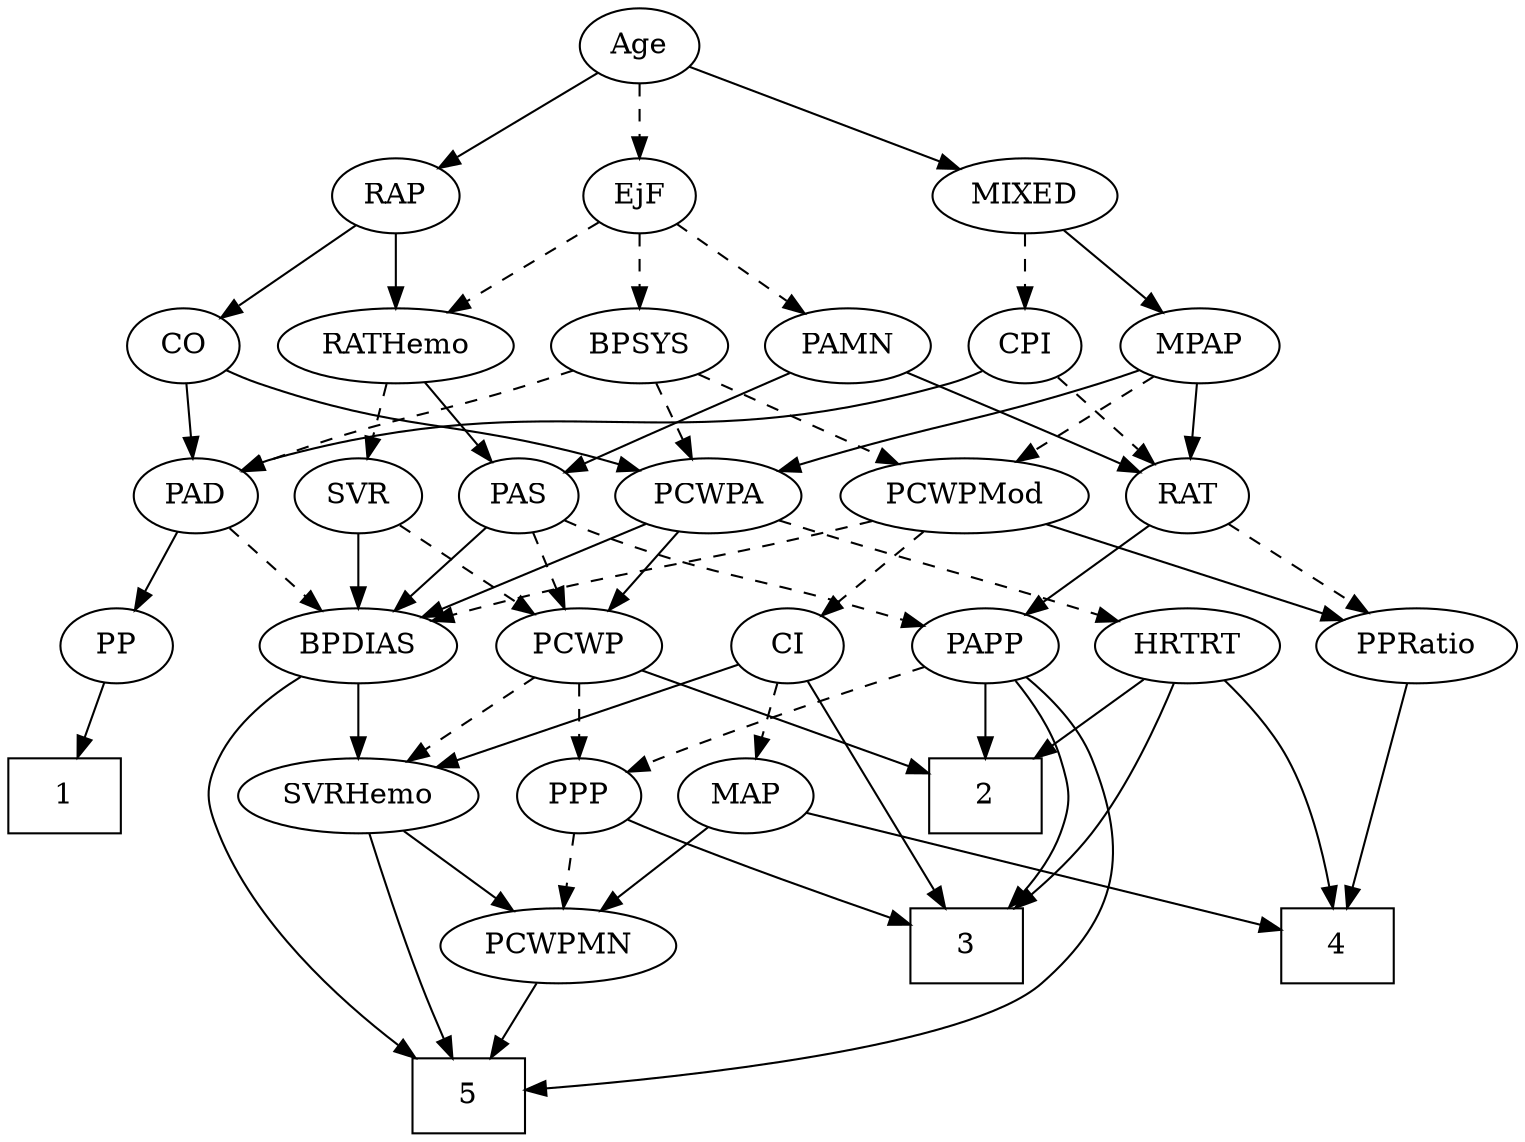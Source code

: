 strict digraph {
	graph [bb="0,0,641,540"];
	node [label="\N"];
	1	[height=0.5,
		pos="27,162",
		shape=box,
		width=0.75];
	2	[height=0.5,
		pos="483,162",
		shape=box,
		width=0.75];
	3	[height=0.5,
		pos="492,90",
		shape=box,
		width=0.75];
	4	[height=0.5,
		pos="614,90",
		shape=box,
		width=0.75];
	5	[height=0.5,
		pos="207,18",
		shape=box,
		width=0.75];
	Age	[height=0.5,
		pos="279,522",
		width=0.75];
	EjF	[height=0.5,
		pos="279,450",
		width=0.75];
	Age -> EjF	[pos="e,279,468.1 279,503.7 279,495.98 279,486.71 279,478.11",
		style=dashed];
	RAP	[height=0.5,
		pos="175,450",
		width=0.77632];
	Age -> RAP	[pos="e,193.78,463.64 260.41,508.49 244.24,497.6 220.6,481.69 202.29,469.37",
		style=solid];
	MIXED	[height=0.5,
		pos="364,450",
		width=1.1193];
	Age -> MIXED	[pos="e,345.6,466.16 295.39,507.5 307.41,497.61 323.97,483.96 337.81,472.56",
		style=solid];
	BPSYS	[height=0.5,
		pos="280,378",
		width=1.0471];
	EjF -> BPSYS	[pos="e,279.76,396.1 279.25,431.7 279.36,423.98 279.49,414.71 279.61,406.11",
		style=dashed];
	PAMN	[height=0.5,
		pos="444,378",
		width=1.011];
	EjF -> PAMN	[pos="e,416.15,389.96 300.24,438.75 305.07,436.48 310.19,434.12 315,432 345.64,418.48 380.83,404.1 406.71,393.73",
		style=dashed];
	RATHemo	[height=0.5,
		pos="175,378",
		width=1.3721];
	EjF -> RATHemo	[pos="e,197.41,394.09 260.41,436.49 245.24,426.28 223.51,411.65 205.76,399.7",
		style=dashed];
	CO	[height=0.5,
		pos="81,378",
		width=0.75];
	RAP -> CO	[pos="e,98.284,391.87 157.32,435.83 143.05,425.21 122.78,410.11 106.71,398.15",
		style=solid];
	RAP -> RATHemo	[pos="e,175,396.1 175,431.7 175,423.98 175,414.71 175,406.11",
		style=solid];
	MPAP	[height=0.5,
		pos="533,378",
		width=0.97491];
	MIXED -> MPAP	[pos="e,506.42,390.01 392.67,437.13 421.39,425.23 465.69,406.88 496.82,393.99",
		style=solid];
	CPI	[height=0.5,
		pos="363,378",
		width=0.75];
	MIXED -> CPI	[pos="e,363.24,396.1 363.75,431.7 363.64,423.98 363.51,414.71 363.39,406.11",
		style=dashed];
	RAT	[height=0.5,
		pos="529,306",
		width=0.75827];
	MPAP -> RAT	[pos="e,529.98,324.1 532.01,359.7 531.57,351.98 531.04,342.71 530.55,334.11",
		style=solid];
	PCWPMod	[height=0.5,
		pos="432,306",
		width=1.4443];
	MPAP -> PCWPMod	[pos="e,454.37,322.51 513.05,363.17 498.78,353.29 479.32,339.79 463.04,328.51",
		style=dashed];
	PCWPA	[height=0.5,
		pos="320,306",
		width=1.1555];
	MPAP -> PCWPA	[pos="e,351.79,317.74 506.12,366.26 500.49,364.11 494.57,361.92 489,360 437.17,342.11 423.24,340.67 371,324 367.89,323.01 364.67,321.97 \
361.44,320.91",
		style=solid];
	PAD	[height=0.5,
		pos="85,306",
		width=0.79437];
	BPSYS -> PAD	[pos="e,107.34,317.46 250.97,366.34 245.03,364.21 238.82,362.01 233,360 184.36,343.25 170.99,342.53 123,324 120.92,323.2 118.79,322.34 \
116.65,321.45",
		style=dashed];
	BPSYS -> PCWPMod	[pos="e,402.04,320.8 306.13,364.97 329.97,353.99 365.54,337.61 392.79,325.06",
		style=dashed];
	BPSYS -> PCWPA	[pos="e,310.31,323.96 289.48,360.41 294.19,352.16 299.99,342.01 305.27,332.78",
		style=dashed];
	BPDIAS	[height=0.5,
		pos="160,234",
		width=1.1735];
	PAD -> BPDIAS	[pos="e,143.18,250.7 100.54,290.5 110.65,281.06 124.05,268.56 135.57,257.81",
		style=dashed];
	PP	[height=0.5,
		pos="50,234",
		width=0.75];
	PAD -> PP	[pos="e,58.235,251.47 76.705,288.41 72.565,280.13 67.462,269.92 62.831,260.66",
		style=solid];
	CO -> PAD	[pos="e,84.023,324.1 81.989,359.7 82.43,351.98 82.959,342.71 83.451,334.11",
		style=solid];
	CO -> PCWPA	[pos="e,288.58,317.96 101.63,366.36 106.58,364.06 111.91,361.78 117,360 182.52,337.05 202.22,343 269,324 272.19,323.09 275.47,322.11 278.76,\
321.09",
		style=solid];
	PAS	[height=0.5,
		pos="233,306",
		width=0.75];
	PAS -> BPDIAS	[pos="e,176.53,250.85 218.23,290.83 208.41,281.42 195.3,268.85 184,258.01",
		style=solid];
	PCWP	[height=0.5,
		pos="255,234",
		width=0.97491];
	PAS -> PCWP	[pos="e,249.57,252.28 238.33,288.05 240.78,280.26 243.74,270.82 246.49,262.08",
		style=dashed];
	PAPP	[height=0.5,
		pos="412,234",
		width=0.88464];
	PAS -> PAPP	[pos="e,387.37,245.46 254.16,294.57 259,292.31 264.14,290 269,288 313.46,269.71 326.11,269.21 371,252 373.25,251.14 375.55,250.23 377.88,\
249.31",
		style=dashed];
	PAMN -> PAS	[pos="e,254.06,317.68 416.53,366.17 410.78,364.03 404.72,361.87 399,360 342.01,341.39 325.2,344.88 269,324 267.15,323.31 265.27,322.57 \
263.39,321.79",
		style=solid];
	PAMN -> RAT	[pos="e,512.44,320.64 462.03,362.15 474.38,351.98 490.91,338.37 504.45,327.21",
		style=solid];
	RATHemo -> PAS	[pos="e,220.54,322.04 188.75,360.41 196.28,351.31 205.74,339.9 213.98,329.96",
		style=solid];
	SVR	[height=0.5,
		pos="160,306",
		width=0.77632];
	RATHemo -> SVR	[pos="e,163.67,324.1 171.29,359.7 169.64,351.98 167.65,342.71 165.81,334.11",
		style=dashed];
	CPI -> PAD	[pos="e,106.75,317.83 342.44,366.14 337.49,363.85 332.14,361.63 327,360 239.26,332.1 211.02,351 123,324 120.73,323.3 118.41,322.5 116.1,\
321.64",
		style=solid];
	CPI -> RAT	[pos="e,507.42,317.51 384.2,366.66 389.03,364.4 394.17,362.06 399,360 440.14,342.44 451.86,341.56 493,324 494.62,323.31 496.27,322.59 \
497.93,321.85",
		style=dashed];
	PPRatio	[height=0.5,
		pos="598,234",
		width=1.1013];
	RAT -> PPRatio	[pos="e,582.28,250.95 543.3,290.5 552.44,281.22 564.52,268.97 575,258.34",
		style=dashed];
	RAT -> PAPP	[pos="e,433.23,247.7 509.42,293.28 490.97,282.25 463.09,265.57 441.87,252.87",
		style=solid];
	SVR -> BPDIAS	[pos="e,160,252.1 160,287.7 160,279.98 160,270.71 160,262.11",
		style=solid];
	SVR -> PCWP	[pos="e,235.58,249.31 177.87,291.83 191.75,281.61 211.24,267.24 227.16,255.51",
		style=dashed];
	PCWPMod -> BPDIAS	[pos="e,191.68,246.11 393.35,293.91 385.95,291.88 378.25,289.82 371,288 300.32,270.21 281.22,271.55 211,252 207.85,251.12 204.61,250.17 \
201.37,249.17",
		style=dashed];
	PCWPMod -> PPRatio	[pos="e,569.82,246.88 463.61,291.67 491.17,280.05 531.17,263.18 560.37,250.87",
		style=solid];
	CI	[height=0.5,
		pos="335,234",
		width=0.75];
	PCWPMod -> CI	[pos="e,352.58,247.69 410.47,289.46 395.78,278.86 376.24,264.76 360.73,253.57",
		style=dashed];
	PCWPA -> BPDIAS	[pos="e,188.49,247.47 291.76,292.65 265.65,281.22 226.64,264.15 197.84,251.55",
		style=solid];
	PCWPA -> PCWP	[pos="e,269.69,250.82 305.25,289.12 296.77,279.99 285.97,268.36 276.56,258.22",
		style=solid];
	HRTRT	[height=0.5,
		pos="501,234",
		width=1.1013];
	PCWPA -> HRTRT	[pos="e,471.67,246.34 349.89,293.44 380.59,281.57 428.53,263.03 462.16,250.02",
		style=dashed];
	PCWPMN	[height=0.5,
		pos="247,90",
		width=1.3902];
	PCWPMN -> 5	[pos="e,216.87,36.275 237.32,72.055 232.72,64.007 227.12,54.205 221.99,45.226",
		style=solid];
	SVRHemo	[height=0.5,
		pos="160,162",
		width=1.3902];
	SVRHemo -> 5	[pos="e,200.67,36.126 165.17,143.87 170.64,125.9 179.63,96.871 188,72 190.88,63.437 194.16,54.15 197.17,45.776",
		style=solid];
	SVRHemo -> PCWPMN	[pos="e,227.34,106.82 179.74,145.12 191.42,135.72 206.4,123.67 219.25,113.33",
		style=solid];
	BPDIAS -> 5	[pos="e,185.25,36.083 136.49,219 123.39,209.76 108.29,196.35 101,180 94.484,165.39 95.489,159.02 101,144 116.19,102.6 151.83,65.52 177.6,\
42.697",
		style=solid];
	BPDIAS -> SVRHemo	[pos="e,160,180.1 160,215.7 160,207.98 160,198.71 160,190.11",
		style=solid];
	MAP	[height=0.5,
		pos="331,162",
		width=0.84854];
	MAP -> 4	[pos="e,586.65,97.764 358.65,154.16 409.82,141.5 519.3,114.42 576.87,100.18",
		style=solid];
	MAP -> PCWPMN	[pos="e,266.02,106.85 314,146.83 302.49,137.24 287.03,124.36 273.87,113.39",
		style=solid];
	PP -> 1	[pos="e,32.676,180.28 44.432,216.05 41.844,208.18 38.703,198.62 35.804,189.79",
		style=solid];
	PPP	[height=0.5,
		pos="255,162",
		width=0.75];
	PPP -> 3	[pos="e,464.86,96.497 276.05,150.27 280.89,148.03 286.06,145.8 291,144 346.95,123.61 414.29,107.48 455.08,98.598",
		style=solid];
	PPP -> PCWPMN	[pos="e,248.95,108.1 253.02,143.7 252.14,135.98 251.08,126.71 250.1,118.11",
		style=dashed];
	PPRatio -> 4	[pos="e,620.89,108.28 610.1,216.78 616.82,206.75 624.5,193.29 628,180 633.39,159.52 629.16,135.8 623.98,118",
		style=solid];
	PCWP -> 2	[pos="e,455.95,169.99 281.86,222.19 287.49,220.05 293.41,217.88 299,216 349.4,199.04 408.66,182.58 446.02,172.62",
		style=solid];
	PCWP -> SVRHemo	[pos="e,181.18,178.61 235.78,218.83 222.42,208.99 204.37,195.69 189.24,184.54",
		style=dashed];
	PCWP -> PPP	[pos="e,255,180.1 255,215.7 255,207.98 255,198.71 255,190.11",
		style=dashed];
	CI -> 3	[pos="e,472.96,108.22 350.34,219.13 377.06,194.96 432.42,144.89 465.47,114.99",
		style=solid];
	CI -> SVRHemo	[pos="e,194.28,175.24 313.8,222.66 308.97,220.39 303.83,218.06 299,216 267.58,202.61 231.52,188.91 204.01,178.79",
		style=solid];
	CI -> MAP	[pos="e,331.98,180.1 334.01,215.7 333.57,207.98 333.04,198.71 332.55,190.11",
		style=dashed];
	PAPP -> 2	[pos="e,465.63,180.13 427.41,217.81 436.46,208.88 448.12,197.38 458.43,187.23",
		style=solid];
	PAPP -> 3	[pos="e,505.14,108.16 436.7,222.42 466.8,209.27 514.26,187.64 519,180 531.07,160.55 521.49,135.34 510.53,116.72",
		style=solid];
	PAPP -> 5	[pos="e,234.14,30.426 406,216.14 399.02,197.63 386.45,167.43 371,144 347.27,108.01 339.95,98.568 306,72 286.87,57.029 262.91,44.075 243.35,\
34.722",
		style=solid];
	PAPP -> PPP	[pos="e,276.27,173.17 387.34,222.44 362.83,211.89 324.19,195.1 291,180 289.21,179.18 287.37,178.34 285.51,177.48",
		style=dashed];
	HRTRT -> 2	[pos="e,487.44,180.28 496.64,216.05 494.64,208.26 492.21,198.82 489.96,190.08",
		style=solid];
	HRTRT -> 3	[pos="e,519,107.11 521.39,218.31 532.74,208.82 545.8,195.4 552,180 557.98,165.16 558.58,158.59 552,144 546.59,132 536.97,121.63 527,113.32",
		style=solid];
	HRTRT -> 4	[pos="e,607.75,108 523.22,219.03 537.33,209.35 555.27,195.45 568,180 583.57,161.11 595.92,136.1 603.89,117.4",
		style=solid];
}
